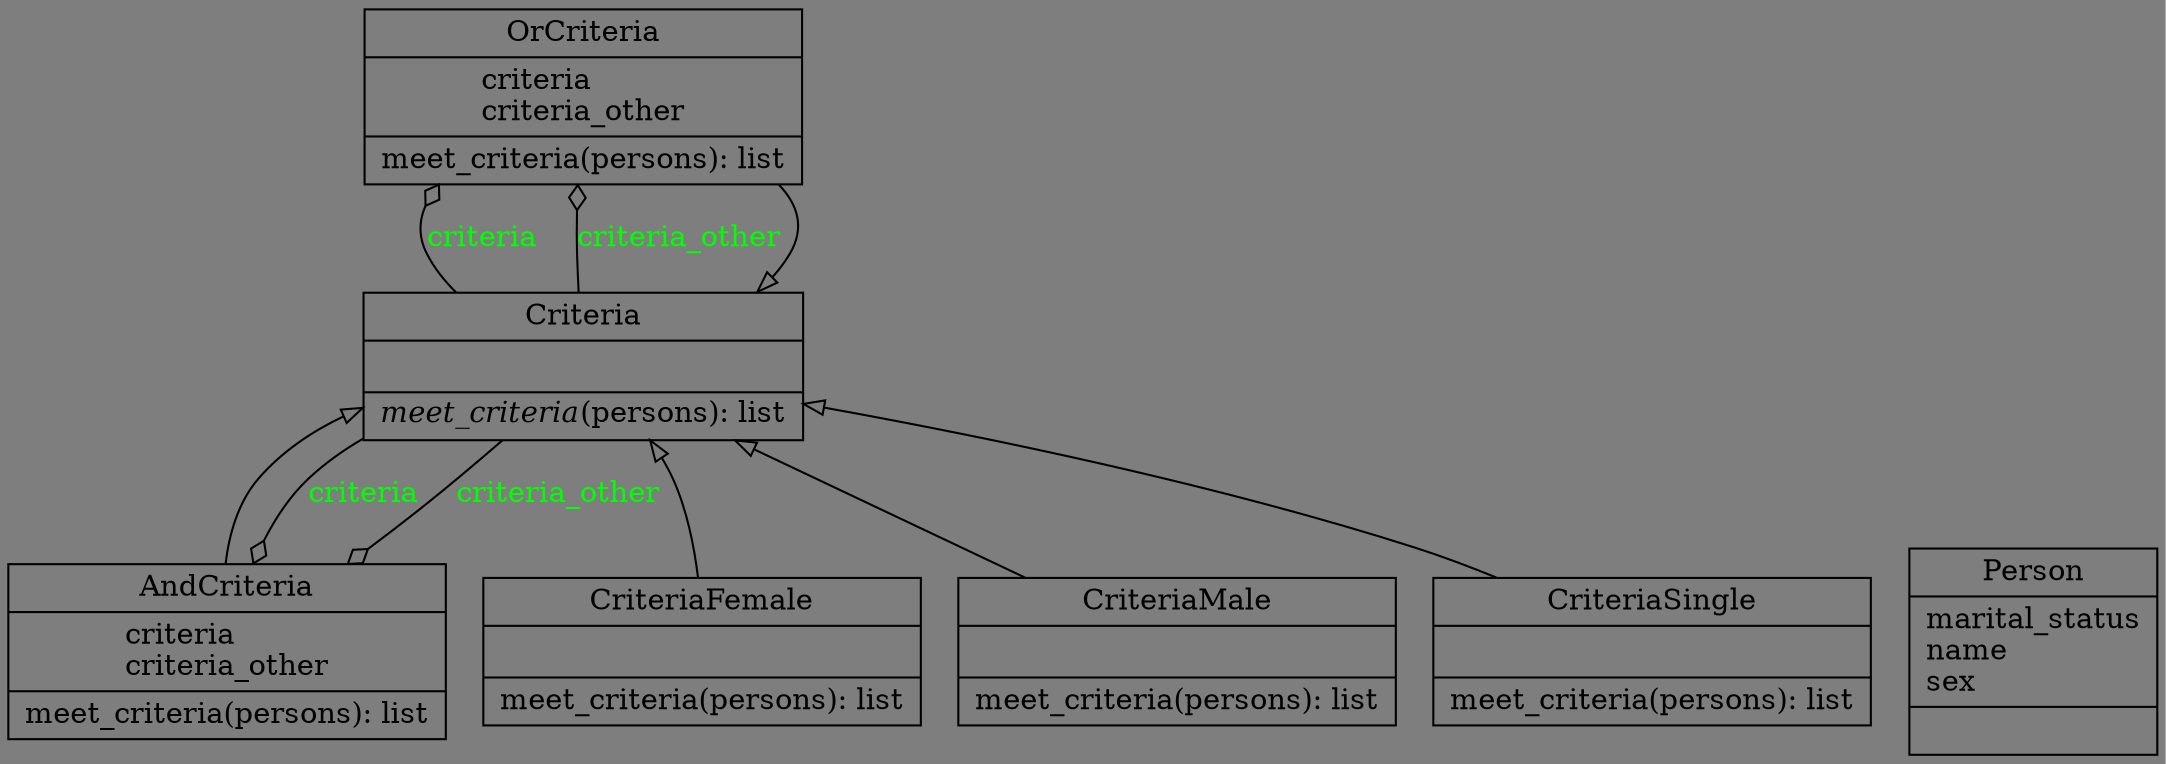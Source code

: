 digraph "classes_行为型模式-过滤器模式.py" {
rankdir=BT
bgcolor="#7e7e7e"
charset="utf-8"
"行为型模式-过滤器模式.AndCriteria" [color="black", fontcolor="black", label=<{AndCriteria|criteria<br ALIGN="LEFT"/>criteria_other<br ALIGN="LEFT"/>|meet_criteria(persons): list<br ALIGN="LEFT"/>}>, shape="record", style="solid"];
"行为型模式-过滤器模式.Criteria" [color="black", fontcolor="black", label=<{Criteria|<br ALIGN="LEFT"/>|<I>meet_criteria</I>(persons): list<br ALIGN="LEFT"/>}>, shape="record", style="solid"];
"行为型模式-过滤器模式.CriteriaFemale" [color="black", fontcolor="black", label=<{CriteriaFemale|<br ALIGN="LEFT"/>|meet_criteria(persons): list<br ALIGN="LEFT"/>}>, shape="record", style="solid"];
"行为型模式-过滤器模式.CriteriaMale" [color="black", fontcolor="black", label=<{CriteriaMale|<br ALIGN="LEFT"/>|meet_criteria(persons): list<br ALIGN="LEFT"/>}>, shape="record", style="solid"];
"行为型模式-过滤器模式.CriteriaSingle" [color="black", fontcolor="black", label=<{CriteriaSingle|<br ALIGN="LEFT"/>|meet_criteria(persons): list<br ALIGN="LEFT"/>}>, shape="record", style="solid"];
"行为型模式-过滤器模式.OrCriteria" [color="black", fontcolor="black", label=<{OrCriteria|criteria<br ALIGN="LEFT"/>criteria_other<br ALIGN="LEFT"/>|meet_criteria(persons): list<br ALIGN="LEFT"/>}>, shape="record", style="solid"];
"行为型模式-过滤器模式.Person" [color="black", fontcolor="black", label=<{Person|marital_status<br ALIGN="LEFT"/>name<br ALIGN="LEFT"/>sex<br ALIGN="LEFT"/>|}>, shape="record", style="solid"];
"行为型模式-过滤器模式.AndCriteria" -> "行为型模式-过滤器模式.Criteria" [arrowhead="empty", arrowtail="none"];
"行为型模式-过滤器模式.CriteriaFemale" -> "行为型模式-过滤器模式.Criteria" [arrowhead="empty", arrowtail="none"];
"行为型模式-过滤器模式.CriteriaMale" -> "行为型模式-过滤器模式.Criteria" [arrowhead="empty", arrowtail="none"];
"行为型模式-过滤器模式.CriteriaSingle" -> "行为型模式-过滤器模式.Criteria" [arrowhead="empty", arrowtail="none"];
"行为型模式-过滤器模式.OrCriteria" -> "行为型模式-过滤器模式.Criteria" [arrowhead="empty", arrowtail="none"];
"行为型模式-过滤器模式.Criteria" -> "行为型模式-过滤器模式.AndCriteria" [arrowhead="odiamond", arrowtail="none", fontcolor="green", label="criteria", style="solid"];
"行为型模式-过滤器模式.Criteria" -> "行为型模式-过滤器模式.AndCriteria" [arrowhead="odiamond", arrowtail="none", fontcolor="green", label="criteria_other", style="solid"];
"行为型模式-过滤器模式.Criteria" -> "行为型模式-过滤器模式.OrCriteria" [arrowhead="odiamond", arrowtail="none", fontcolor="green", label="criteria", style="solid"];
"行为型模式-过滤器模式.Criteria" -> "行为型模式-过滤器模式.OrCriteria" [arrowhead="odiamond", arrowtail="none", fontcolor="green", label="criteria_other", style="solid"];
}
